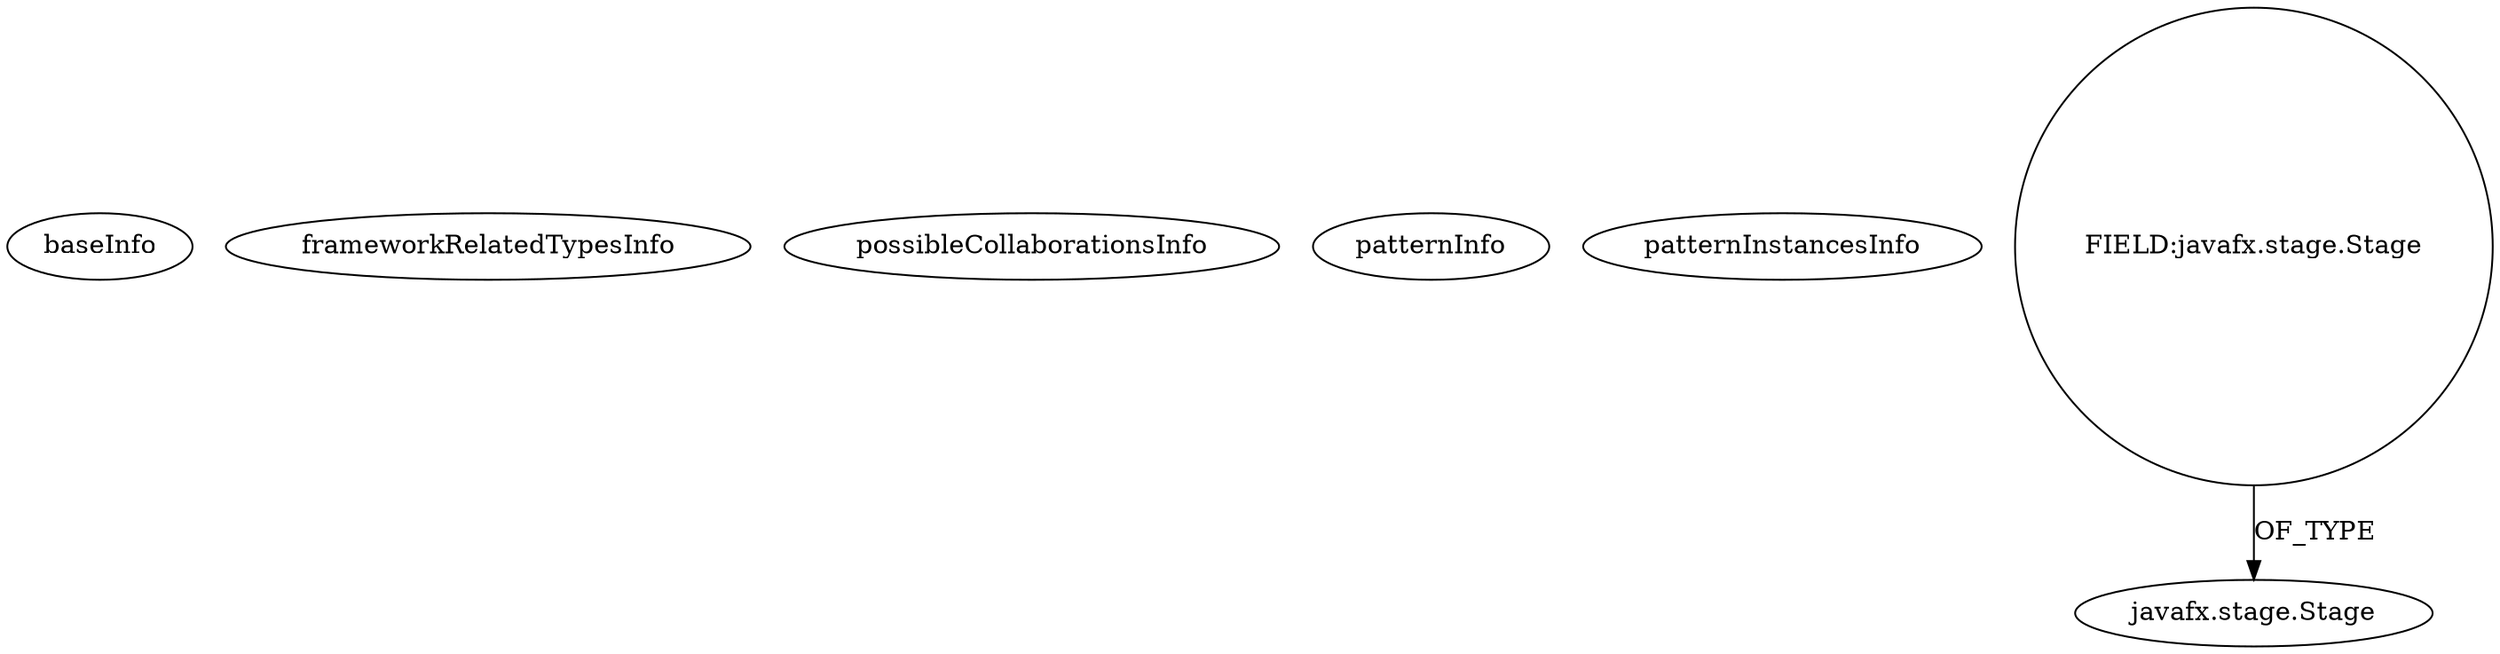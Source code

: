 digraph {
baseInfo[graphId=54,category="pattern",isAnonymous=false,possibleRelation=false]
frameworkRelatedTypesInfo[]
possibleCollaborationsInfo[]
patternInfo[frequency=22.0,patternRootClient=null]
patternInstancesInfo[0="sk44-javafx-mirroring-tool~/sk44-javafx-mirroring-tool/javafx-mirroring-tool-master/src/main/java/sk44/mirroringtool/Main.java~Main~4206",1="sebbafer-Sebanana~/sebbafer-Sebanana/Sebanana-master/src/sebanana/views/GameviewController.java~GameviewController~4133",2="tyduptyler13-AutoCAMS-Parser~/tyduptyler13-AutoCAMS-Parser/AutoCAMS-Parser-master/src/com/myuplay/AutoCAMS/Main.java~Main~4599",3="svadlamudi-GaussJordanElimination~/svadlamudi-GaussJordanElimination/GaussJordanElimination-master/src/gauss/jordan/elimination/CloseController.java~CloseController~4388",4="dony1990-ProsDesktop~/dony1990-ProsDesktop/ProsDesktop-master/src/nicon/NiconDesktop/main.java~main~2528",5="walker-clint-AIProj3~/walker-clint-AIProj3/AIProj3-master/src/application/MessageBoxController.java~MessageBoxController~4710",6="andersonolisilva-exemplo_jfx~/andersonolisilva-exemplo_jfx/exemplo_jfx-master/src/main/java/br/edu/unirn/avaliacaofx/MainApp.java~MainApp~1863",7="NukeName-MazeFramework~/NukeName-MazeFramework/MazeFramework-master/MazeFramework/src/mazeframework/MazeFramework.java~MazeFramework~1024",8="coffemonster-KelvinDatuPogi~/coffemonster-KelvinDatuPogi/KelvinDatuPogi-master/src/application/main/Main.java~Main~2306",9="iloop-kiosk-KIOSK-Project~/iloop-kiosk-KIOSK-Project/KIOSK-Project-master/src/oit/iloop/kiosk/test/MainControl.java~MainControl~3170",10="josesoler7-agendavital~/josesoler7-agendavital/agendavital-master/src/agendavital/vista/FXMLMomentoController.java~FXMLMomentoController~3370",11="regisik-Fishkers~/regisik-Fishkers/Fishkers-master/src/com/reslinski/zbigniew/fishkers/views/FishkersApp.java~LoginEvent~4025",12="Geekly-fieldmarshalfx~/Geekly-fieldmarshalfx/fieldmarshalfx-master/src/net/geeklythings/fm/ui/fxml/LoadTournamentDialogController.java~LoadTournamentDialogController~500",13="RomeoGolf-BC~/RomeoGolf-BC/BC-master/src/romeogolf/bc/MainController.java~MainController~1142",14="JoshRobertson-BFSim~/JoshRobertson-BFSim/BFSim-master/src/simulator/Simulator.java~Simulator~714",15="josesoler7-agendavital~/josesoler7-agendavital/agendavital-master/src/agendavital/vista/FXMLPrincipalController.java~FXMLPrincipalController~3387",16="josesoler7-agendavital~/josesoler7-agendavital/agendavital-master/src/agendavital/vista/FXMLMomentosyNoticiasController.java~FXMLMomentosyNoticiasController~3373",17="a-r-t-e-k-FindNumberFxml~/a-r-t-e-k-FindNumberFxml/FindNumberFxml-master/src/pl/zdzymira/findnumberfxml/view/closeappdialog/CloseAppDialog.java~CloseAppDialog~1654",18="diogocs1-FPessoais~/diogocs1-FPessoais/FPessoais-master/FinancasPessoais/src/app/controllers/HomeController.java~HomeController~2490",19="mathiasj33-VocLearn~/mathiasj33-VocLearn/VocLearn-master/src/net/softwarepage/voclearn/code/Gui.java~Gui~3576",20="josesoler7-agendavital~/josesoler7-agendavital/agendavital-master/src/agendavital/vista/FXMLLoginController.java~FXMLLoginController~3381",21="bakerg-CJamGUI~/bakerg-CJamGUI/CJamGUI-master/src/com/bakerg/CJamGUI.java~CJamGUI~1987"]
21[label="javafx.stage.Stage",vertexType="FRAMEWORK_CLASS_TYPE",isFrameworkType=false]
24[label="FIELD:javafx.stage.Stage",vertexType="FIELD_DECLARATION",isFrameworkType=false,shape=circle]
24->21[label="OF_TYPE"]
}
